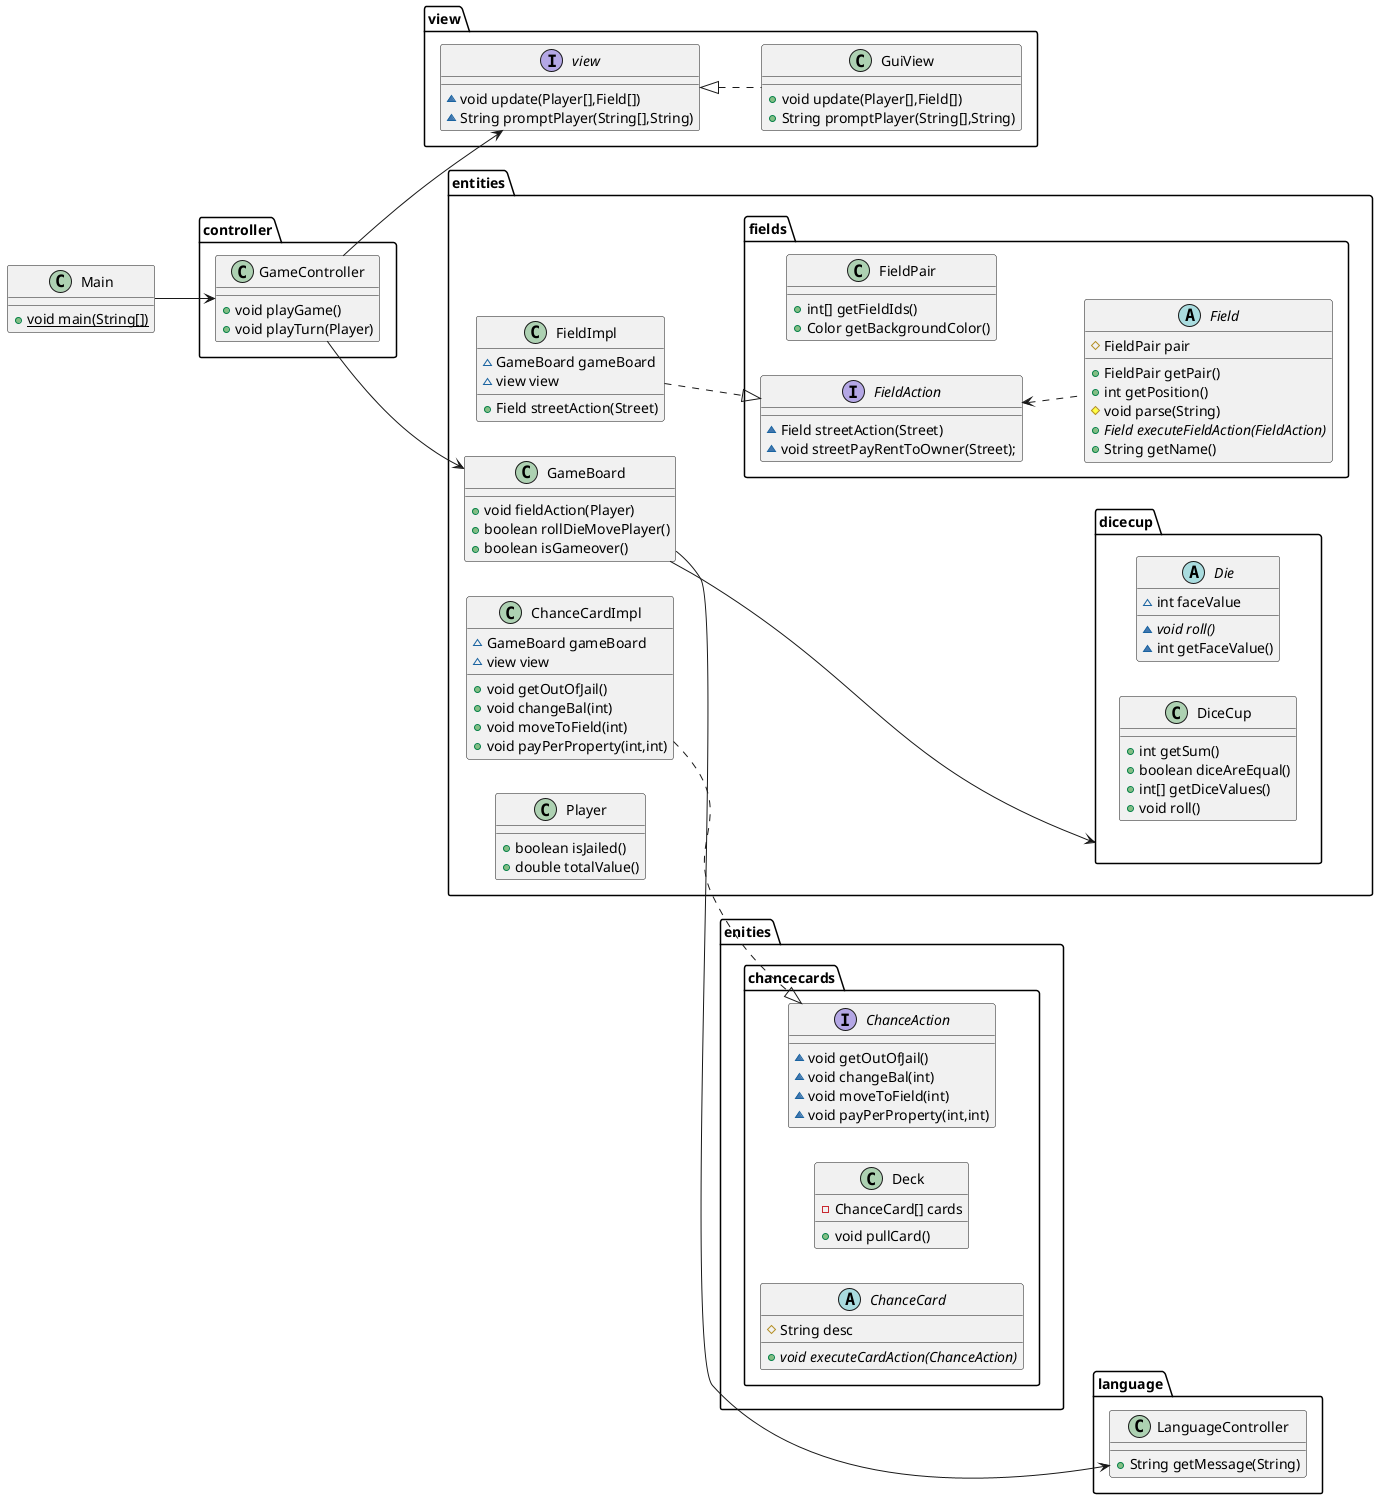 @startuml
left to right direction

interface view.view {
~ void update(Player[],Field[])
~ String promptPlayer(String[],String)
}


interface enities.chancecards.ChanceAction {
~ void getOutOfJail()
~ void changeBal(int)
~ void moveToField(int)
~ void payPerProperty(int,int)
}
class entities.GameBoard {
+ void fieldAction(Player)
+ boolean rollDieMovePlayer()
+ boolean isGameover()
}
class entities.Player {







+ boolean isJailed()
+ double totalValue()
}




class enities.chancecards.Deck {
-ChanceCard[] cards
+ void pullCard()
}

class entities.ChanceCardImpl {
~ GameBoard gameBoard
~ view view
+ void getOutOfJail()
+ void changeBal(int)
+ void moveToField(int)
+ void payPerProperty(int,int)
}

abstract class entities.fields.Field {


# FieldPair pair
+ FieldPair getPair()
+ int getPosition()
# void parse(String)
+ {abstract}Field executeFieldAction(FieldAction)
+ String getName()
}
class language.LanguageController {
+ String getMessage(String)
}
class entities.fields.FieldPair {
+ int[] getFieldIds()
+ Color getBackgroundColor()
}
abstract class entities.dicecup.Die {
~ int faceValue
~ {abstract}void roll()
~ int getFaceValue()
}


class entities.dicecup.DiceCup {
+ int getSum()
+ boolean diceAreEqual()
+ int[] getDiceValues()
+ void roll()
}
class controller.GameController {
+ void playGame()
+ void playTurn(Player)
}



class view.GuiView {
+ void update(Player[],Field[])
+ String promptPlayer(String[],String)
}



abstract class enities.chancecards.ChanceCard {
# String desc
+ {abstract}void executeCardAction(ChanceAction)
}
class entities.FieldImpl {
~ GameBoard gameBoard
~ view view
+ Field streetAction(Street)
}
class Main {
+ {static} void main(String[])
}

interface entities.fields.FieldAction {
~ Field streetAction(Street)
~ void streetPayRentToOwner(Street);
}





enities.chancecards.ChanceAction <|.up. entities.ChanceCardImpl
entities.fields.FieldAction <|.up. entities.FieldImpl
view.view <|.. view.GuiView
controller.GameController --> view.view
controller.GameController --> entities.GameBoard
entities.GameBoard -down-->entities.dicecup
Main -->controller.GameController
entities.GameBoard --->language.LanguageController
entities.fields.FieldAction<..entities.fields.Field

@enduml